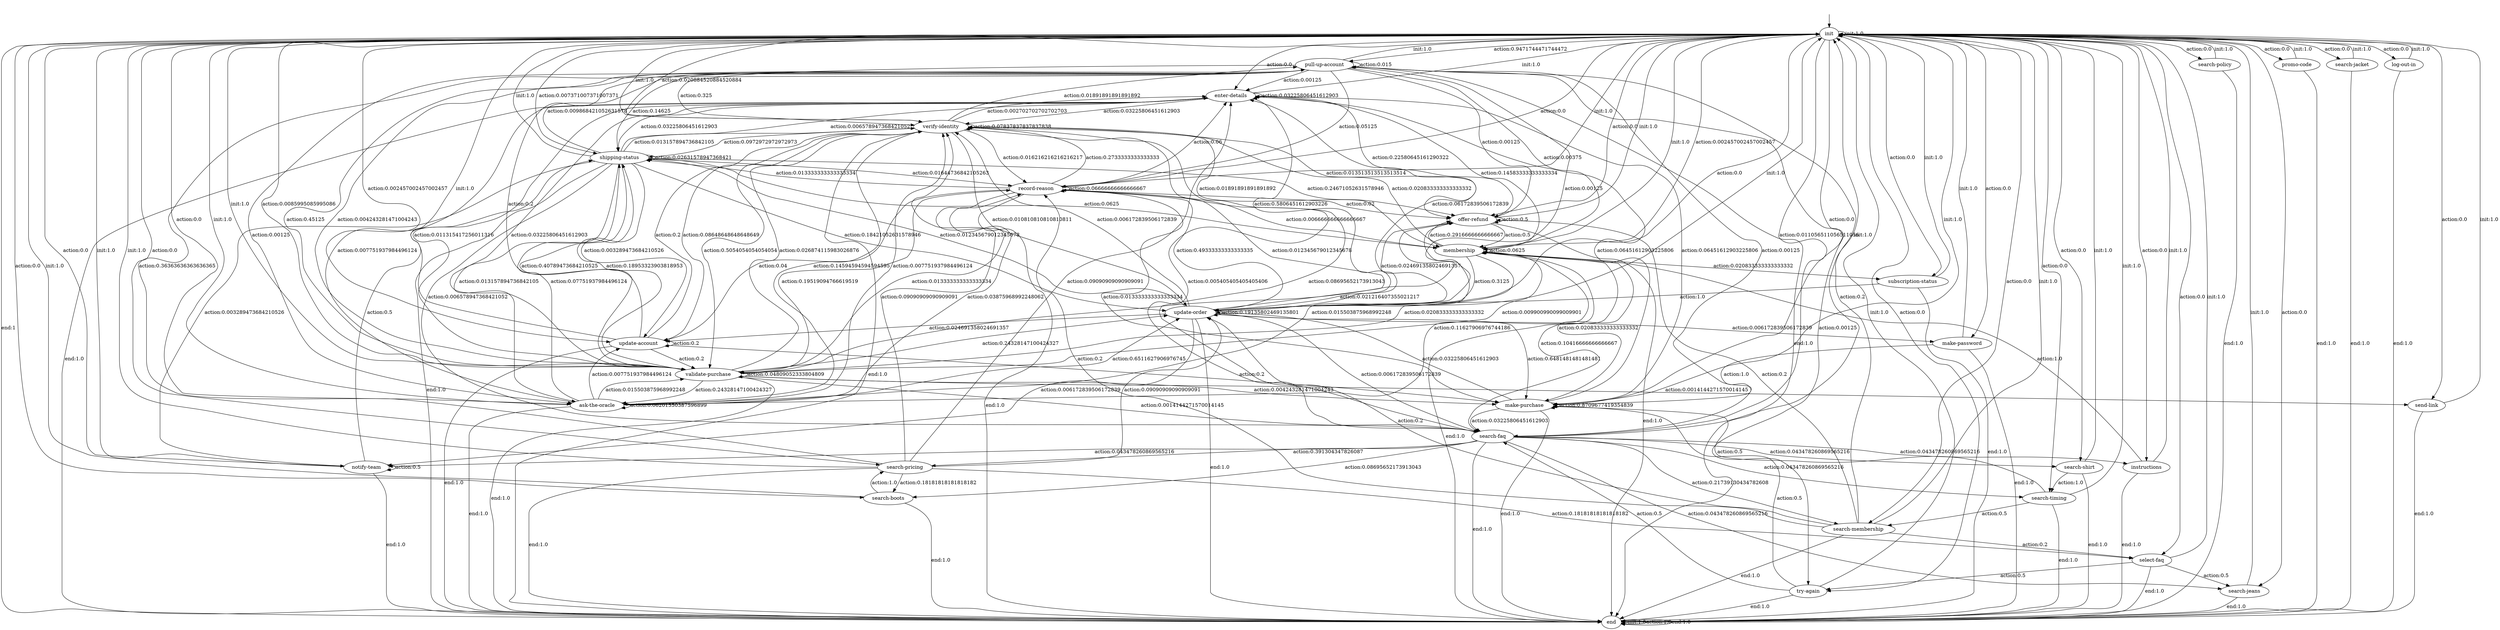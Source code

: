 digraph learned_mdp {
s0 [label="init"];
s1 [label="pull-up-account"];
s2 [label="enter-details"];
s3 [label="verify-identity"];
s4 [label="make-password"];
s5 [label="search-timing"];
s6 [label="search-policy"];
s7 [label="validate-purchase"];
s8 [label="search-faq"];
s9 [label="membership"];
s10 [label="search-boots"];
s11 [label="try-again"];
s12 [label="ask-the-oracle"];
s13 [label="update-order"];
s14 [label="promo-code"];
s15 [label="update-account"];
s16 [label="search-membership"];
s17 [label="make-purchase"];
s18 [label="offer-refund"];
s19 [label="notify-team"];
s20 [label="record-reason"];
s21 [label="search-jeans"];
s22 [label="shipping-status"];
s23 [label="search-shirt"];
s24 [label="instructions"];
s25 [label="search-jacket"];
s26 [label="log-out-in"];
s27 [label="select-faq"];
s28 [label="subscription-status"];
s29 [label="send-link"];
s30 [label="search-pricing"];
s31 [label="end"];
s0 -> s0  [label="init:1.0"];
s0 -> s1  [label="action:0.9471744471744472"];
s0 -> s2  [label="action:0.0"];
s0 -> s3  [label="action:0.020884520884520884"];
s0 -> s4  [label="action:0.0"];
s0 -> s5  [label="action:0.0"];
s0 -> s6  [label="action:0.0"];
s0 -> s7  [label="action:0.0085995085995086"];
s0 -> s8  [label="action:0.011056511056511056"];
s0 -> s9  [label="action:0.002457002457002457"];
s0 -> s10  [label="action:0.0"];
s0 -> s11  [label="action:0.0"];
s0 -> s12  [label="action:0.0"];
s0 -> s13  [label="action:0.0"];
s0 -> s14  [label="action:0.0"];
s0 -> s15  [label="action:0.002457002457002457"];
s0 -> s16  [label="action:0.0"];
s0 -> s17  [label="action:0.0"];
s0 -> s18  [label="action:0.0"];
s0 -> s19  [label="action:0.0"];
s0 -> s20  [label="action:0.0"];
s0 -> s21  [label="action:0.0"];
s0 -> s22  [label="action:0.007371007371007371"];
s0 -> s23  [label="action:0.0"];
s0 -> s24  [label="action:0.0"];
s0 -> s25  [label="action:0.0"];
s0 -> s26  [label="action:0.0"];
s0 -> s27  [label="action:0.0"];
s0 -> s28  [label="action:0.0"];
s0 -> s29  [label="action:0.0"];
s0 -> s30  [label="action:0.0"];
s0 -> s31  [label="end:1"];
s1 -> s0  [label="init:1.0"];
s1 -> s1  [label="action:0.015"];
s1 -> s2  [label="action:0.00125"];
s1 -> s3  [label="action:0.325"];
s1 -> s7  [label="action:0.45125"];
s1 -> s8  [label="action:0.00125"];
s1 -> s9  [label="action:0.00375"];
s1 -> s11  [label="action:0.00125"];
s1 -> s12  [label="action:0.00125"];
s1 -> s13  [label="action:0.00125"];
s1 -> s18  [label="action:0.00125"];
s1 -> s20  [label="action:0.05125"];
s1 -> s22  [label="action:0.14625"];
s1 -> s31 [label="end:1.0"];
s2 -> s0  [label="init:1.0"];
s2 -> s2  [label="action:0.03225806451612903"];
s2 -> s3  [label="action:0.03225806451612903"];
s2 -> s7  [label="action:0.03225806451612903"];
s2 -> s13  [label="action:0.5806451612903226"];
s2 -> s17  [label="action:0.06451612903225806"];
s2 -> s18  [label="action:0.22580645161290322"];
s2 -> s22  [label="action:0.03225806451612903"];
s2 -> s31 [label="end:1.0"];
s3 -> s0  [label="init:1.0"];
s3 -> s1  [label="action:0.01891891891891892"];
s3 -> s2  [label="action:0.002702702702702703"];
s3 -> s3  [label="action:0.07837837837837838"];
s3 -> s7  [label="action:0.5054054054054054"];
s3 -> s8  [label="action:0.005405405405405406"];
s3 -> s9  [label="action:0.01891891891891892"];
s3 -> s12  [label="action:0.14594594594594595"];
s3 -> s13  [label="action:0.010810810810810811"];
s3 -> s15  [label="action:0.08648648648648649"];
s3 -> s18  [label="action:0.013513513513513514"];
s3 -> s20  [label="action:0.016216216216216217"];
s3 -> s22  [label="action:0.0972972972972973"];
s3 -> s31 [label="end:1.0"];
s4 -> s0  [label="init:1.0"];
s4 -> s17  [label="action:1.0"];
s4 -> s31 [label="end:1.0"];
s5 -> s0  [label="init:1.0"];
s5 -> s16  [label="action:0.5"];
s5 -> s17  [label="action:0.5"];
s5 -> s31 [label="end:1.0"];
s6 -> s0  [label="init:1.0"];
s6 -> s31 [label="end:1.0"];
s7 -> s0  [label="init:1.0"];
s7 -> s1  [label="action:0.004243281471004243"];
s7 -> s2  [label="action:0.011315417256011316"];
s7 -> s3  [label="action:0.026874115983026876"];
s7 -> s7  [label="action:0.04809052333804809"];
s7 -> s8  [label="action:0.0014144271570014145"];
s7 -> s9  [label="action:0.009900990099009901"];
s7 -> s12  [label="action:0.24328147100424327"];
s7 -> s13  [label="action:0.24328147100424327"];
s7 -> s17  [label="action:0.004243281471004243"];
s7 -> s18  [label="action:0.021216407355021217"];
s7 -> s20  [label="action:0.19519094766619519"];
s7 -> s22  [label="action:0.18953323903818953"];
s7 -> s29  [label="action:0.0014144271570014145"];
s7 -> s31 [label="end:1.0"];
s8 -> s0  [label="init:1.0"];
s8 -> s3  [label="action:0.08695652173913043"];
s8 -> s5  [label="action:0.043478260869565216"];
s8 -> s10  [label="action:0.08695652173913043"];
s8 -> s16  [label="action:0.21739130434782608"];
s8 -> s19  [label="action:0.043478260869565216"];
s8 -> s21  [label="action:0.043478260869565216"];
s8 -> s23  [label="action:0.043478260869565216"];
s8 -> s24  [label="action:0.043478260869565216"];
s8 -> s30  [label="action:0.391304347826087"];
s8 -> s31 [label="end:1.0"];
s9 -> s0  [label="init:1.0"];
s9 -> s2  [label="action:0.14583333333333334"];
s9 -> s3  [label="action:0.020833333333333332"];
s9 -> s7  [label="action:0.020833333333333332"];
s9 -> s8  [label="action:0.10416666666666667"];
s9 -> s9  [label="action:0.0625"];
s9 -> s13  [label="action:0.3125"];
s9 -> s17  [label="action:0.020833333333333332"];
s9 -> s18  [label="action:0.2916666666666667"];
s9 -> s28  [label="action:0.020833333333333332"];
s9 -> s31 [label="end:1.0"];
s10 -> s0  [label="init:1.0"];
s10 -> s30  [label="action:1.0"];
s10 -> s31 [label="end:1.0"];
s11 -> s0  [label="init:1.0"];
s11 -> s8  [label="action:0.5"];
s11 -> s17  [label="action:0.5"];
s11 -> s31 [label="end:1.0"];
s12 -> s0  [label="init:1.0"];
s12 -> s2  [label="action:0.007751937984496124"];
s12 -> s3  [label="action:0.007751937984496124"];
s12 -> s7  [label="action:0.015503875968992248"];
s12 -> s9  [label="action:0.11627906976744186"];
s12 -> s12  [label="action:0.06201550387596899"];
s12 -> s13  [label="action:0.6511627906976745"];
s12 -> s15  [label="action:0.007751937984496124"];
s12 -> s18  [label="action:0.015503875968992248"];
s12 -> s20  [label="action:0.03875968992248062"];
s12 -> s22  [label="action:0.07751937984496124"];
s12 -> s31 [label="end:1.0"];
s13 -> s0  [label="init:1.0"];
s13 -> s2  [label="action:0.06172839506172839"];
s13 -> s3  [label="action:0.006172839506172839"];
s13 -> s4  [label="action:0.006172839506172839"];
s13 -> s8  [label="action:0.006172839506172839"];
s13 -> s13  [label="action:0.19135802469135801"];
s13 -> s15  [label="action:0.024691358024691357"];
s13 -> s17  [label="action:0.6481481481481481"];
s13 -> s18  [label="action:0.024691358024691357"];
s13 -> s19  [label="action:0.006172839506172839"];
s13 -> s20  [label="action:0.012345679012345678"];
s13 -> s22  [label="action:0.012345679012345678"];
s13 -> s31 [label="end:1.0"];
s14 -> s0  [label="init:1.0"];
s14 -> s31 [label="end:1.0"];
s15 -> s0  [label="init:1.0"];
s15 -> s1  [label="action:0.2"];
s15 -> s3  [label="action:0.2"];
s15 -> s7  [label="action:0.2"];
s15 -> s15  [label="action:0.2"];
s15 -> s17  [label="action:0.2"];
s15 -> s31 [label="end:1.0"];
s16 -> s0  [label="init:1.0"];
s16 -> s1  [label="action:0.2"];
s16 -> s13  [label="action:0.2"];
s16 -> s18  [label="action:0.2"];
s16 -> s20  [label="action:0.2"];
s16 -> s27  [label="action:0.2"];
s16 -> s31 [label="end:1.0"];
s17 -> s0  [label="init:1.0"];
s17 -> s2  [label="action:0.06451612903225806"];
s17 -> s8  [label="action:0.03225806451612903"];
s17 -> s13  [label="action:0.03225806451612903"];
s17 -> s17  [label="action:0.8709677419354839"];
s17 -> s31 [label="end:1.0"];
s18 -> s0  [label="init:1.0"];
s18 -> s9  [label="action:0.5"];
s18 -> s18  [label="action:0.5"];
s18 -> s31 [label="end:1.0"];
s19 -> s0  [label="init:1.0"];
s19 -> s19  [label="action:0.5"];
s19 -> s22  [label="action:0.5"];
s19 -> s31 [label="end:1.0"];
s20 -> s0  [label="init:1.0"];
s20 -> s2  [label="action:0.06"];
s20 -> s3  [label="action:0.2733333333333333"];
s20 -> s7  [label="action:0.013333333333333334"];
s20 -> s9  [label="action:0.006666666666666667"];
s20 -> s13  [label="action:0.49333333333333335"];
s20 -> s15  [label="action:0.04"];
s20 -> s17  [label="action:0.013333333333333334"];
s20 -> s18  [label="action:0.02"];
s20 -> s20  [label="action:0.06666666666666667"];
s20 -> s22  [label="action:0.013333333333333334"];
s20 -> s31 [label="end:1.0"];
s21 -> s0  [label="init:1.0"];
s21 -> s31 [label="end:1.0"];
s22 -> s0  [label="init:1.0"];
s22 -> s1  [label="action:0.009868421052631578"];
s22 -> s2  [label="action:0.006578947368421052"];
s22 -> s3  [label="action:0.013157894736842105"];
s22 -> s7  [label="action:0.40789473684210525"];
s22 -> s8  [label="action:0.006578947368421052"];
s22 -> s9  [label="action:0.0625"];
s22 -> s12  [label="action:0.013157894736842105"];
s22 -> s13  [label="action:0.18421052631578946"];
s22 -> s15  [label="action:0.003289473684210526"];
s22 -> s18  [label="action:0.24671052631578946"];
s22 -> s19  [label="action:0.003289473684210526"];
s22 -> s20  [label="action:0.01644736842105263"];
s22 -> s22  [label="action:0.02631578947368421"];
s22 -> s31 [label="end:1.0"];
s23 -> s0  [label="init:1.0"];
s23 -> s5  [label="action:1.0"];
s23 -> s31 [label="end:1.0"];
s24 -> s0  [label="init:1.0"];
s24 -> s9  [label="action:1.0"];
s24 -> s31 [label="end:1.0"];
s25 -> s0  [label="init:1.0"];
s25 -> s31 [label="end:1.0"];
s26 -> s0  [label="init:1.0"];
s26 -> s31 [label="end:1.0"];
s27 -> s0  [label="init:1.0"];
s27 -> s11  [label="action:0.5"];
s27 -> s21  [label="action:0.5"];
s27 -> s31 [label="end:1.0"];
s28 -> s0  [label="init:1.0"];
s28 -> s13  [label="action:1.0"];
s28 -> s31 [label="end:1.0"];
s29 -> s0  [label="init:1.0"];
s29 -> s31 [label="end:1.0"];
s30 -> s0  [label="init:1.0"];
s30 -> s1  [label="action:0.36363636363636365"];
s30 -> s2  [label="action:0.09090909090909091"];
s30 -> s3  [label="action:0.09090909090909091"];
s30 -> s10  [label="action:0.18181818181818182"];
s30 -> s13  [label="action:0.09090909090909091"];
s30 -> s27  [label="action:0.18181818181818182"];
s30 -> s31 [label="end:1.0"];
s31 -> s31 [label="init:1.0"];
s31 -> s31  [label="action:1.0"];
s31 -> s31  [label="end:1.0"];
__start0 [label="", shape=none];
__start0 -> s0  [label=""];
}
